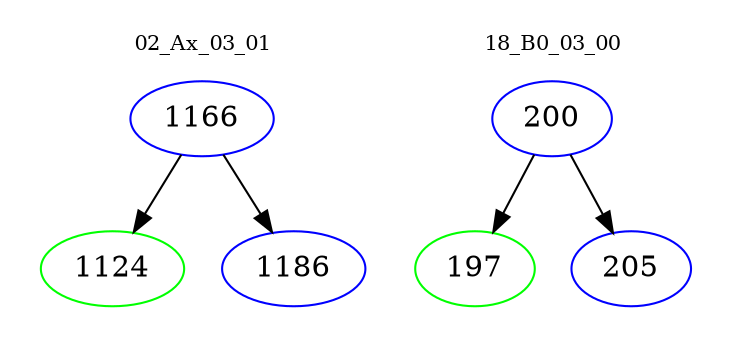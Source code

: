 digraph{
subgraph cluster_0 {
color = white
label = "02_Ax_03_01";
fontsize=10;
T0_1166 [label="1166", color="blue"]
T0_1166 -> T0_1124 [color="black"]
T0_1124 [label="1124", color="green"]
T0_1166 -> T0_1186 [color="black"]
T0_1186 [label="1186", color="blue"]
}
subgraph cluster_1 {
color = white
label = "18_B0_03_00";
fontsize=10;
T1_200 [label="200", color="blue"]
T1_200 -> T1_197 [color="black"]
T1_197 [label="197", color="green"]
T1_200 -> T1_205 [color="black"]
T1_205 [label="205", color="blue"]
}
}

